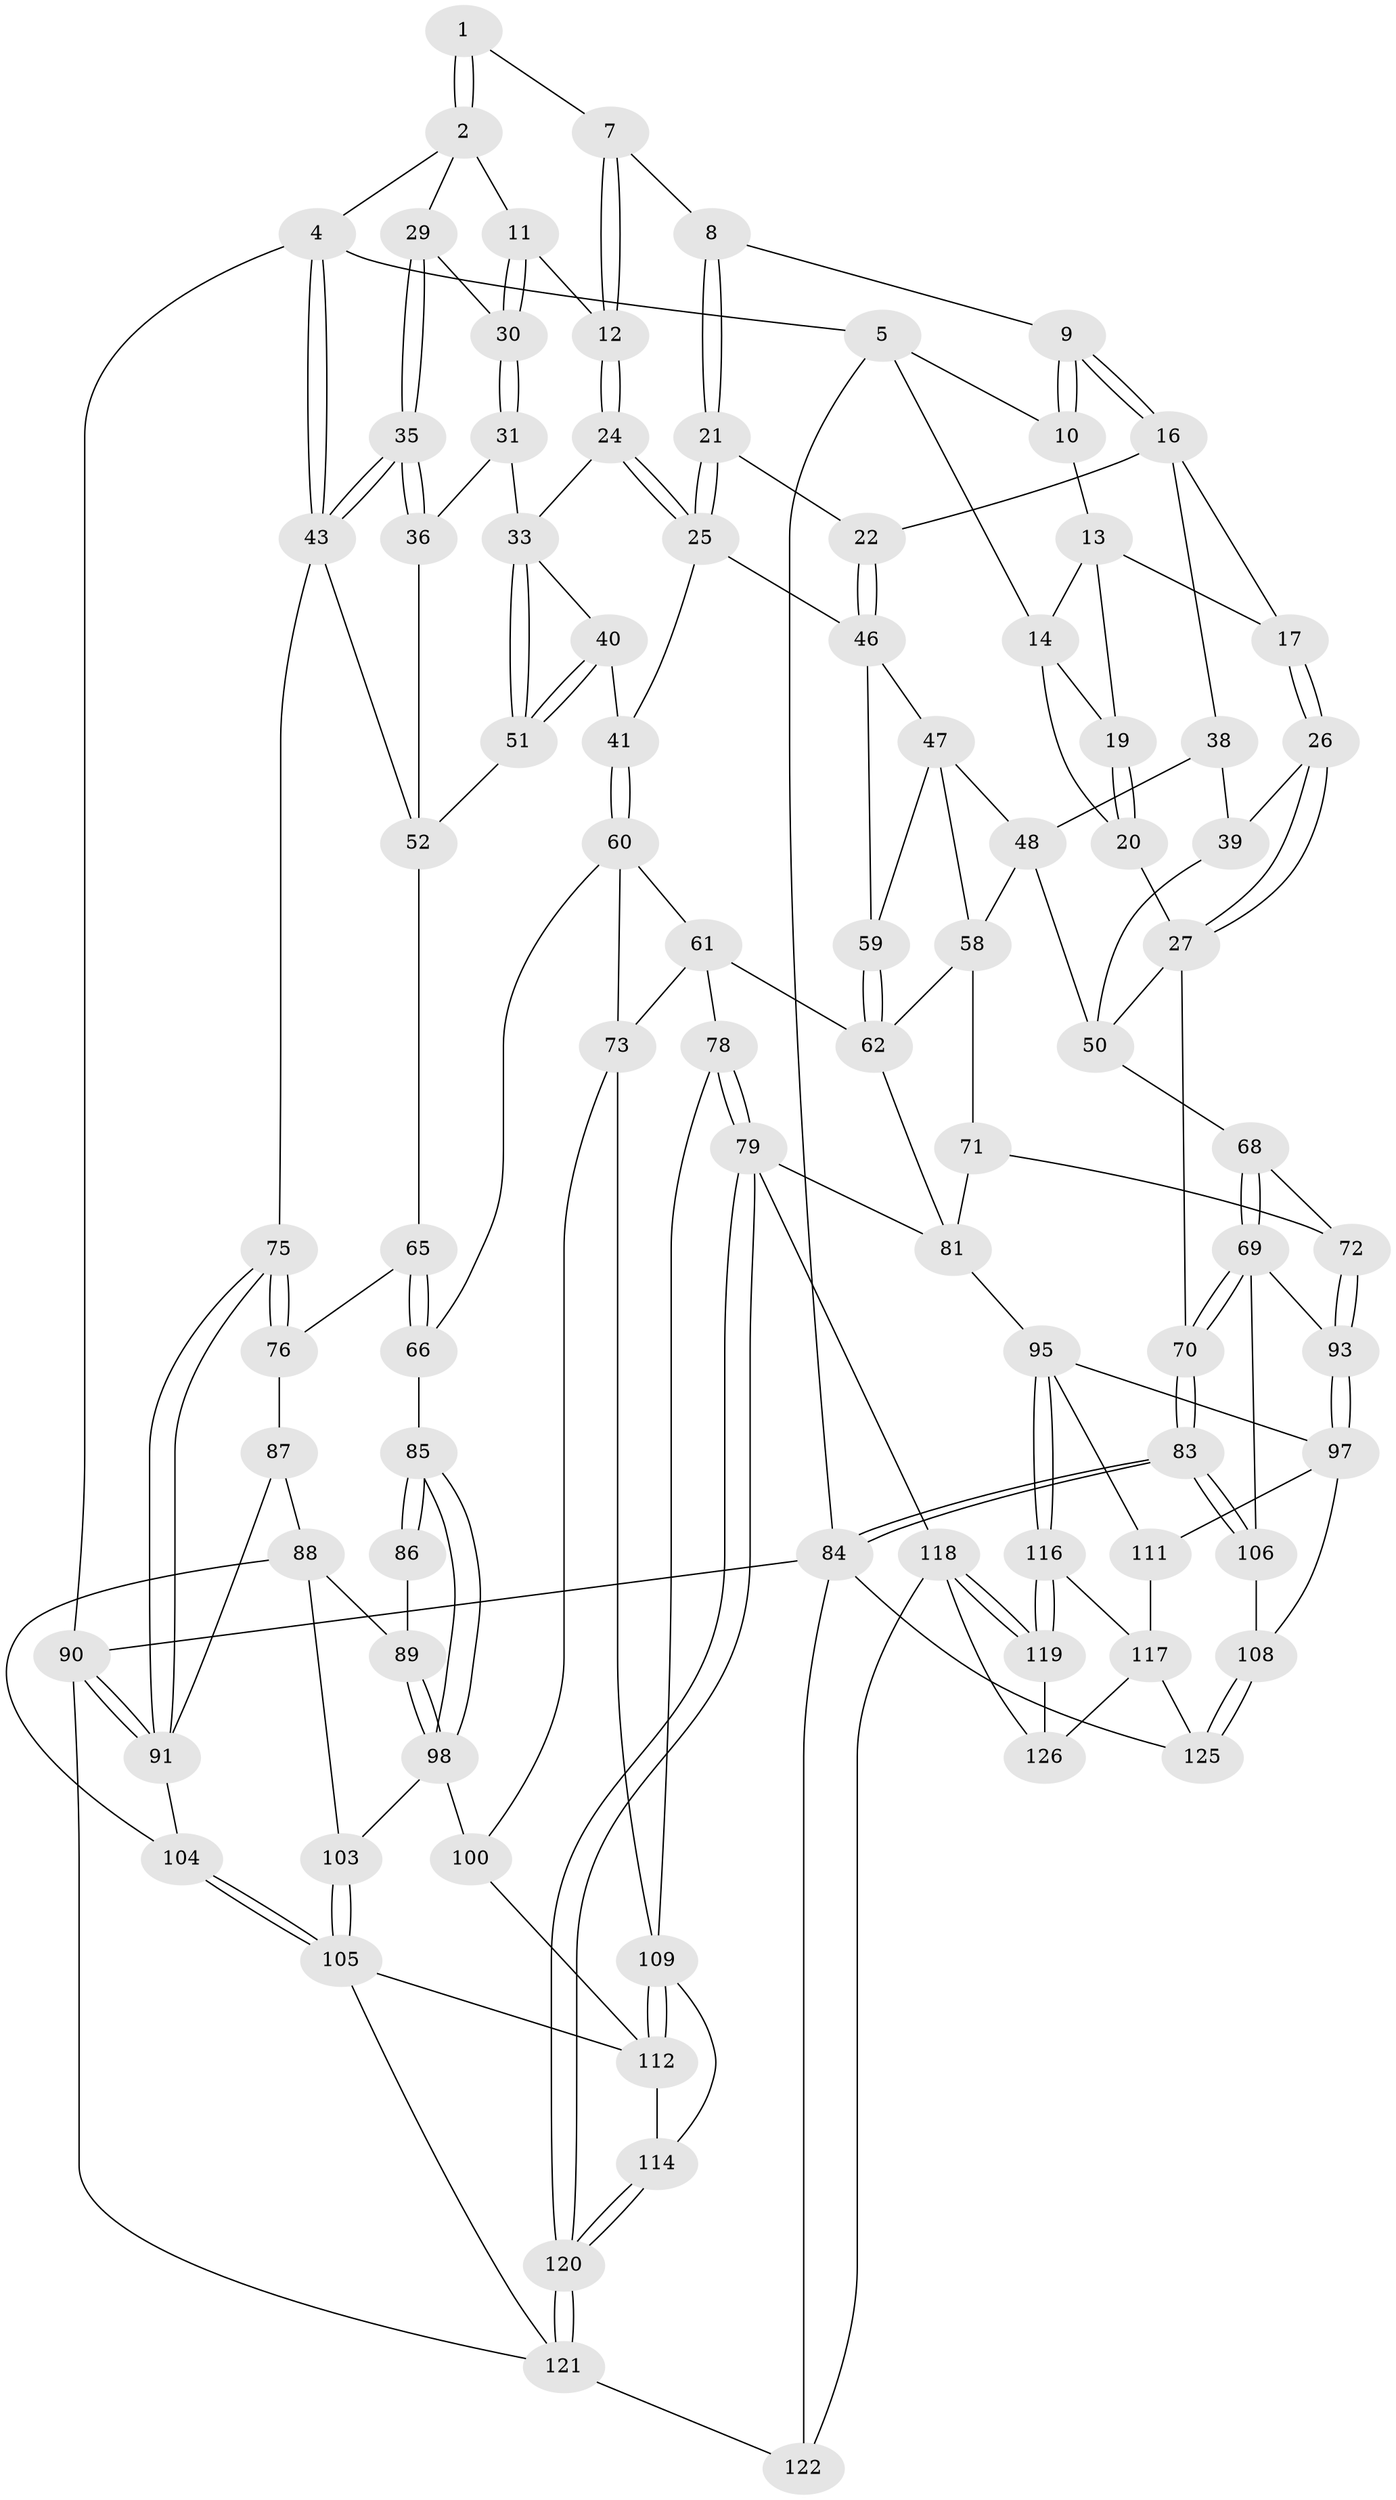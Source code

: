 // Generated by graph-tools (version 1.1) at 2025/24/03/03/25 07:24:39]
// undirected, 89 vertices, 198 edges
graph export_dot {
graph [start="1"]
  node [color=gray90,style=filled];
  1 [pos="+0.5634231132787744+0"];
  2 [pos="+1+0",super="+3"];
  4 [pos="+1+0"];
  5 [pos="+0+0",super="+6"];
  7 [pos="+0.5627830641803123+0"];
  8 [pos="+0.49105919921479013+0.08744123045310462"];
  9 [pos="+0.2467968951723031+0.05537015870832835"];
  10 [pos="+0.17848162532645817+0"];
  11 [pos="+0.7936034746375046+0.13949117096490443"];
  12 [pos="+0.7538968803393966+0.14472982540603868"];
  13 [pos="+0.10333994445218088+0.0683818715438182",super="+18"];
  14 [pos="+0.04349087427608382+0.11718405558677092",super="+15"];
  16 [pos="+0.24231621054419328+0.15099396159948145",super="+23"];
  17 [pos="+0.19281765183152327+0.22982665826276497"];
  19 [pos="+0.06739243674003086+0.18001465714829687"];
  20 [pos="+0+0.36177512512622295"];
  21 [pos="+0.5148966207742572+0.2039716542501768"];
  22 [pos="+0.4578999552839659+0.2422237627045149"];
  24 [pos="+0.6411961720278195+0.22659107889265187"];
  25 [pos="+0.5726987419724896+0.22825977428560595",super="+42"];
  26 [pos="+0.1904019011879959+0.2859076369599677"];
  27 [pos="+0.12351763485008811+0.37467777936726976",super="+28"];
  29 [pos="+0.9014845720296166+0.17220017581459462"];
  30 [pos="+0.8399470032953396+0.17278172234851505"];
  31 [pos="+0.8472969700705438+0.25043383563004357",super="+32"];
  33 [pos="+0.7822888131765425+0.3520553736357427",super="+34"];
  35 [pos="+1+0.30635851772995465"];
  36 [pos="+0.9020213223320549+0.2837785172252774",super="+37"];
  38 [pos="+0.4130228149711573+0.2650074898454415",super="+44"];
  39 [pos="+0.30669331070389005+0.31273042268298734",super="+45"];
  40 [pos="+0.6976854906062984+0.4760039664279566"];
  41 [pos="+0.6062666721113811+0.4804157367740708"];
  43 [pos="+1+0.3380818497041941",super="+54"];
  46 [pos="+0.45649141481638594+0.25627072809254126",super="+49"];
  47 [pos="+0.405419420372589+0.440278027884001",super="+57"];
  48 [pos="+0.40434336961604905+0.4403110187510012",super="+55"];
  50 [pos="+0.21583652218678046+0.4866135161343628",super="+56"];
  51 [pos="+0.7369102756888172+0.48451824706865343"];
  52 [pos="+0.9660871373732172+0.427827041208315",super="+53"];
  58 [pos="+0.37085429845582757+0.5702300853294",super="+64"];
  59 [pos="+0.4933942365387038+0.4873377592648226"];
  60 [pos="+0.5973479036869856+0.5937938640095426",super="+67"];
  61 [pos="+0.5303215760841459+0.6008850134041774",super="+74"];
  62 [pos="+0.46161355381874347+0.5772758295047938",super="+63"];
  65 [pos="+0.7765724047446962+0.5347476612670476"];
  66 [pos="+0.7220696508204406+0.6637373950426584"];
  68 [pos="+0.22780223927608348+0.5621733831945646"];
  69 [pos="+0+0.6049469487442422",super="+94"];
  70 [pos="+0+0.5734888600558067"];
  71 [pos="+0.33239263736016444+0.6589867320695778"];
  72 [pos="+0.23277644261855504+0.6408392494451473"];
  73 [pos="+0.6311621020110754+0.7087341859522054",super="+101"];
  75 [pos="+1+0.526584416124537"];
  76 [pos="+0.9548188950792754+0.6374332622642669",super="+77"];
  78 [pos="+0.5373720271801432+0.760270849303302"];
  79 [pos="+0.5254462623765307+0.7661909019894089",super="+80"];
  81 [pos="+0.45728007081947164+0.7412706710895972",super="+82"];
  83 [pos="+0+1"];
  84 [pos="+0+1",super="+127"];
  85 [pos="+0.7705689371206405+0.7025766281509868"];
  86 [pos="+0.8819812119053598+0.6607603572577667"];
  87 [pos="+0.9457291794817715+0.688842006653817"];
  88 [pos="+0.9291536528604293+0.7592247192651513",super="+102"];
  89 [pos="+0.8563518261776207+0.7305606038422927"];
  90 [pos="+1+1"];
  91 [pos="+1+0.8865786917760783",super="+92"];
  93 [pos="+0.21625333309761163+0.6940061244488636"];
  95 [pos="+0.3761670453943208+0.7775194428160714",super="+96"];
  97 [pos="+0.2638802525279375+0.7577933792015912",super="+107"];
  98 [pos="+0.8019031984060875+0.7547318796632573",super="+99"];
  100 [pos="+0.7920031413682458+0.834564499018328"];
  103 [pos="+0.8974296499463124+0.7787162356946263"];
  104 [pos="+1+0.8477824010481372"];
  105 [pos="+0.8534415598647305+0.9204348446098247",super="+115"];
  106 [pos="+0.08878730257484028+0.8507319848288492"];
  108 [pos="+0.21146968597019042+0.8684344358360444"];
  109 [pos="+0.6785171018565745+0.8230079689809027",super="+110"];
  111 [pos="+0.29773313134843354+0.8646987674936599"];
  112 [pos="+0.7012179805373343+0.9126598042701086",super="+113"];
  114 [pos="+0.6890762671939585+0.918364165346545"];
  116 [pos="+0.35873849345647313+0.8546375672670565"];
  117 [pos="+0.3089835754248532+0.8757058475821362",super="+124"];
  118 [pos="+0.44954180100885843+0.9620718717826069",super="+123"];
  119 [pos="+0.3733643859162372+0.8818868672628102"];
  120 [pos="+0.6335442374255946+0.9562916655858825"];
  121 [pos="+0.5039449635015666+1",super="+128"];
  122 [pos="+0.4728510820986754+1"];
  125 [pos="+0.25203294486930705+0.9761757805386329"];
  126 [pos="+0.33484943350436697+0.9107457468578382"];
  1 -- 2;
  1 -- 2;
  1 -- 7;
  2 -- 11;
  2 -- 4;
  2 -- 29;
  4 -- 5;
  4 -- 43;
  4 -- 43;
  4 -- 90;
  5 -- 84;
  5 -- 14;
  5 -- 10;
  7 -- 8;
  7 -- 12;
  7 -- 12;
  8 -- 9;
  8 -- 21;
  8 -- 21;
  9 -- 10;
  9 -- 10;
  9 -- 16;
  9 -- 16;
  10 -- 13;
  11 -- 12;
  11 -- 30;
  11 -- 30;
  12 -- 24;
  12 -- 24;
  13 -- 14;
  13 -- 17;
  13 -- 19;
  14 -- 19;
  14 -- 20;
  16 -- 17;
  16 -- 38;
  16 -- 22;
  17 -- 26;
  17 -- 26;
  19 -- 20;
  19 -- 20;
  20 -- 27;
  21 -- 22;
  21 -- 25;
  21 -- 25;
  22 -- 46;
  22 -- 46;
  24 -- 25;
  24 -- 25;
  24 -- 33;
  25 -- 41;
  25 -- 46;
  26 -- 27;
  26 -- 27;
  26 -- 39;
  27 -- 50;
  27 -- 70;
  29 -- 30;
  29 -- 35;
  29 -- 35;
  30 -- 31;
  30 -- 31;
  31 -- 36 [weight=2];
  31 -- 33;
  33 -- 51;
  33 -- 51;
  33 -- 40;
  35 -- 36;
  35 -- 36;
  35 -- 43;
  35 -- 43;
  36 -- 52;
  38 -- 39 [weight=2];
  38 -- 48;
  39 -- 50;
  40 -- 41;
  40 -- 51;
  40 -- 51;
  41 -- 60;
  41 -- 60;
  43 -- 75;
  43 -- 52;
  46 -- 47;
  46 -- 59;
  47 -- 48;
  47 -- 58;
  47 -- 59;
  48 -- 50;
  48 -- 58;
  50 -- 68;
  51 -- 52;
  52 -- 65;
  58 -- 71;
  58 -- 62;
  59 -- 62;
  59 -- 62;
  60 -- 61;
  60 -- 73;
  60 -- 66;
  61 -- 62;
  61 -- 73;
  61 -- 78;
  62 -- 81;
  65 -- 66;
  65 -- 66;
  65 -- 76;
  66 -- 85;
  68 -- 69;
  68 -- 69;
  68 -- 72;
  69 -- 70;
  69 -- 70;
  69 -- 106;
  69 -- 93;
  70 -- 83;
  70 -- 83;
  71 -- 72;
  71 -- 81;
  72 -- 93;
  72 -- 93;
  73 -- 100;
  73 -- 109;
  75 -- 76;
  75 -- 76;
  75 -- 91;
  75 -- 91;
  76 -- 87;
  78 -- 79;
  78 -- 79;
  78 -- 109;
  79 -- 120;
  79 -- 120;
  79 -- 81;
  79 -- 118;
  81 -- 95;
  83 -- 84;
  83 -- 84;
  83 -- 106;
  83 -- 106;
  84 -- 90;
  84 -- 122;
  84 -- 125;
  85 -- 86;
  85 -- 86;
  85 -- 98;
  85 -- 98;
  86 -- 89;
  87 -- 88;
  87 -- 91;
  88 -- 89;
  88 -- 104;
  88 -- 103;
  89 -- 98;
  89 -- 98;
  90 -- 91;
  90 -- 91;
  90 -- 121;
  91 -- 104;
  93 -- 97;
  93 -- 97;
  95 -- 116;
  95 -- 116;
  95 -- 97;
  95 -- 111;
  97 -- 108;
  97 -- 111;
  98 -- 100;
  98 -- 103;
  100 -- 112;
  103 -- 105;
  103 -- 105;
  104 -- 105;
  104 -- 105;
  105 -- 112;
  105 -- 121;
  106 -- 108;
  108 -- 125;
  108 -- 125;
  109 -- 112;
  109 -- 112;
  109 -- 114;
  111 -- 117;
  112 -- 114;
  114 -- 120;
  114 -- 120;
  116 -- 117;
  116 -- 119;
  116 -- 119;
  117 -- 125;
  117 -- 126;
  118 -- 119;
  118 -- 119;
  118 -- 122;
  118 -- 126;
  119 -- 126;
  120 -- 121;
  120 -- 121;
  121 -- 122;
}

